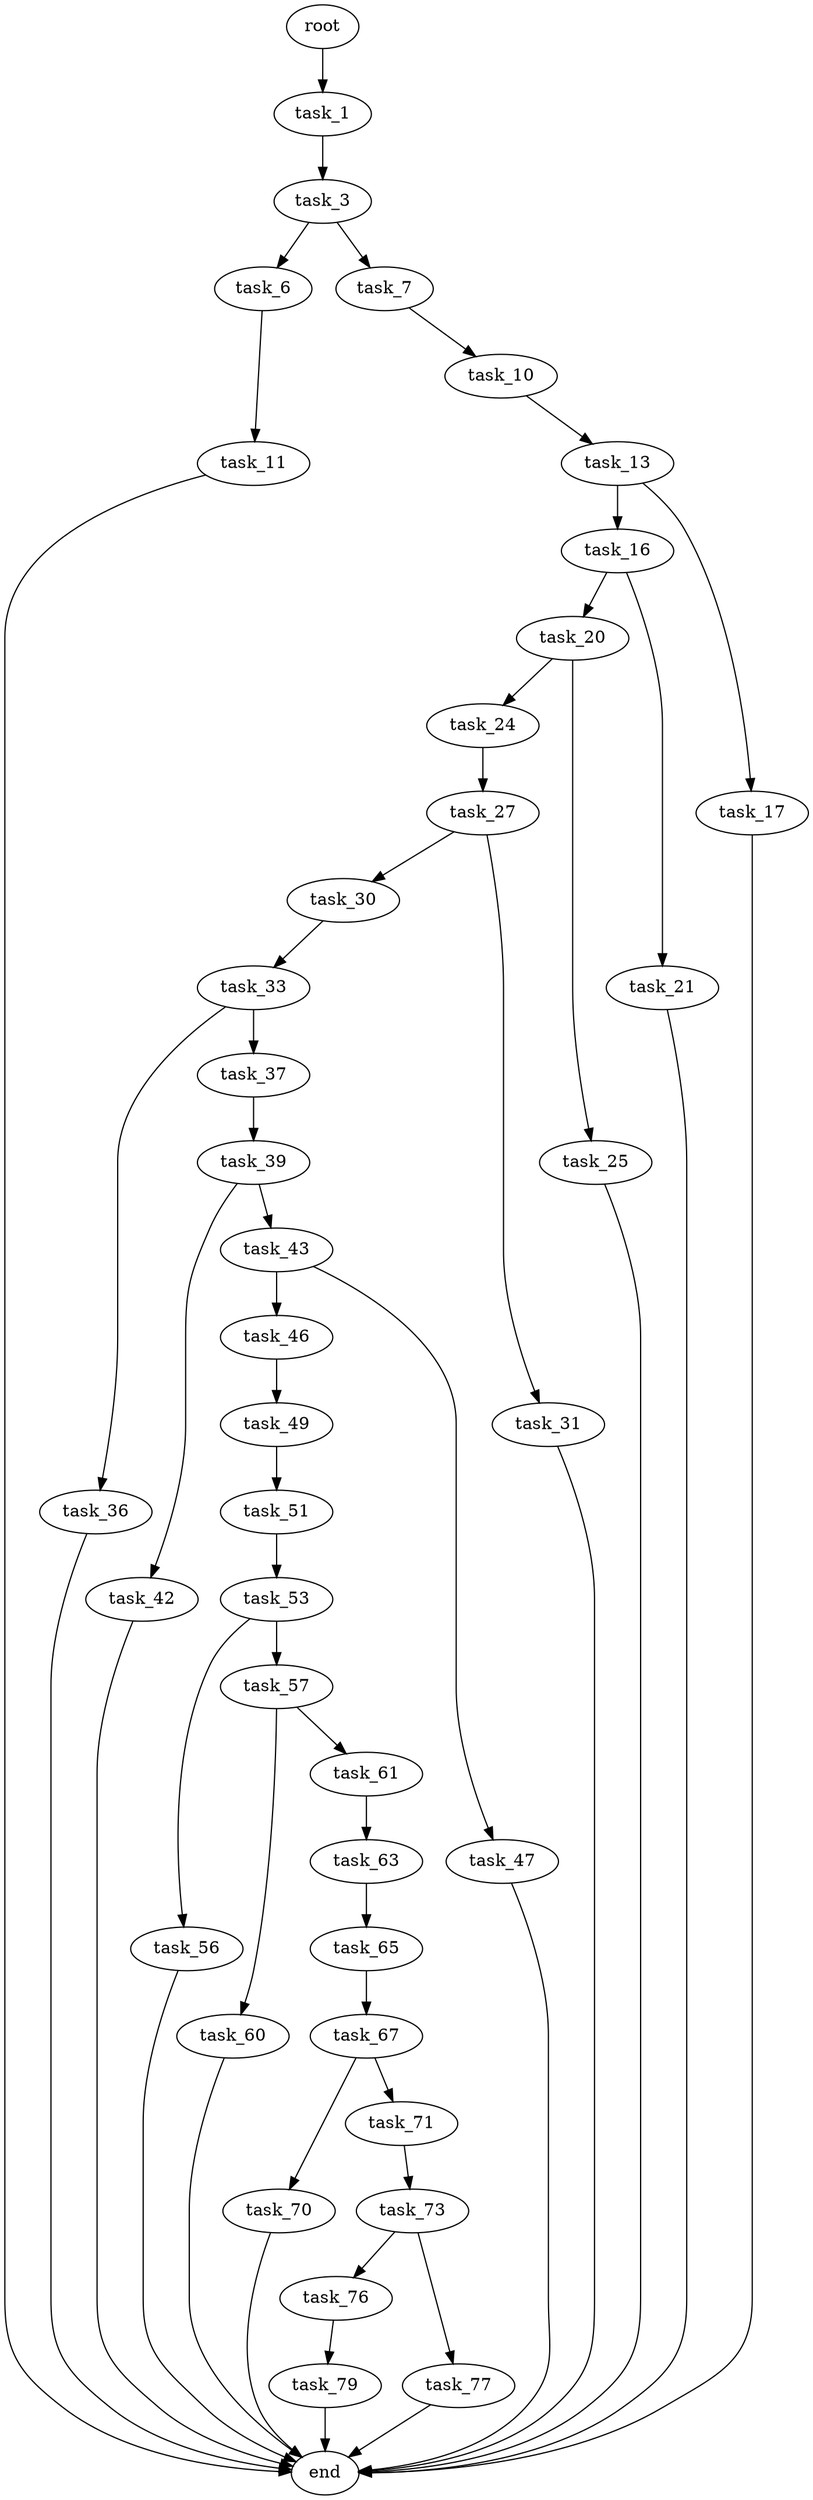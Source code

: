 digraph G {
  root [size="0.000000"];
  task_1 [size="222700764401.000000"];
  task_3 [size="1456941058.000000"];
  task_6 [size="43921289437.000000"];
  task_7 [size="2229695506.000000"];
  task_11 [size="549755813888.000000"];
  task_10 [size="28991029248.000000"];
  task_13 [size="782757789696.000000"];
  end [size="0.000000"];
  task_16 [size="7137359182.000000"];
  task_17 [size="41118075850.000000"];
  task_20 [size="28991029248.000000"];
  task_21 [size="68719476736.000000"];
  task_24 [size="132106240552.000000"];
  task_25 [size="8589934592.000000"];
  task_27 [size="41328688244.000000"];
  task_30 [size="550808474449.000000"];
  task_31 [size="3642828323.000000"];
  task_33 [size="63830935069.000000"];
  task_36 [size="16852123357.000000"];
  task_37 [size="5471188115.000000"];
  task_39 [size="288875657016.000000"];
  task_42 [size="8589934592.000000"];
  task_43 [size="9512355318.000000"];
  task_46 [size="134217728000.000000"];
  task_47 [size="368293445632.000000"];
  task_49 [size="1341709722570.000000"];
  task_51 [size="45776128519.000000"];
  task_53 [size="186693620004.000000"];
  task_56 [size="105652582969.000000"];
  task_57 [size="596561347380.000000"];
  task_60 [size="134217728000.000000"];
  task_61 [size="782757789696.000000"];
  task_63 [size="4029652754.000000"];
  task_65 [size="22307117143.000000"];
  task_67 [size="8589934592.000000"];
  task_70 [size="368293445632.000000"];
  task_71 [size="379858072512.000000"];
  task_73 [size="68719476736.000000"];
  task_76 [size="14153027391.000000"];
  task_77 [size="411273384071.000000"];
  task_79 [size="549755813888.000000"];

  root -> task_1 [size="1.000000"];
  task_1 -> task_3 [size="209715200.000000"];
  task_3 -> task_6 [size="75497472.000000"];
  task_3 -> task_7 [size="75497472.000000"];
  task_6 -> task_11 [size="33554432.000000"];
  task_7 -> task_10 [size="75497472.000000"];
  task_11 -> end [size="1.000000"];
  task_10 -> task_13 [size="75497472.000000"];
  task_13 -> task_16 [size="679477248.000000"];
  task_13 -> task_17 [size="679477248.000000"];
  task_16 -> task_20 [size="411041792.000000"];
  task_16 -> task_21 [size="411041792.000000"];
  task_17 -> end [size="1.000000"];
  task_20 -> task_24 [size="75497472.000000"];
  task_20 -> task_25 [size="75497472.000000"];
  task_21 -> end [size="1.000000"];
  task_24 -> task_27 [size="536870912.000000"];
  task_25 -> end [size="1.000000"];
  task_27 -> task_30 [size="75497472.000000"];
  task_27 -> task_31 [size="75497472.000000"];
  task_30 -> task_33 [size="411041792.000000"];
  task_31 -> end [size="1.000000"];
  task_33 -> task_36 [size="75497472.000000"];
  task_33 -> task_37 [size="75497472.000000"];
  task_36 -> end [size="1.000000"];
  task_37 -> task_39 [size="134217728.000000"];
  task_39 -> task_42 [size="209715200.000000"];
  task_39 -> task_43 [size="209715200.000000"];
  task_42 -> end [size="1.000000"];
  task_43 -> task_46 [size="209715200.000000"];
  task_43 -> task_47 [size="209715200.000000"];
  task_46 -> task_49 [size="209715200.000000"];
  task_47 -> end [size="1.000000"];
  task_49 -> task_51 [size="838860800.000000"];
  task_51 -> task_53 [size="33554432.000000"];
  task_53 -> task_56 [size="134217728.000000"];
  task_53 -> task_57 [size="134217728.000000"];
  task_56 -> end [size="1.000000"];
  task_57 -> task_60 [size="411041792.000000"];
  task_57 -> task_61 [size="411041792.000000"];
  task_60 -> end [size="1.000000"];
  task_61 -> task_63 [size="679477248.000000"];
  task_63 -> task_65 [size="411041792.000000"];
  task_65 -> task_67 [size="411041792.000000"];
  task_67 -> task_70 [size="33554432.000000"];
  task_67 -> task_71 [size="33554432.000000"];
  task_70 -> end [size="1.000000"];
  task_71 -> task_73 [size="838860800.000000"];
  task_73 -> task_76 [size="134217728.000000"];
  task_73 -> task_77 [size="134217728.000000"];
  task_76 -> task_79 [size="679477248.000000"];
  task_77 -> end [size="1.000000"];
  task_79 -> end [size="1.000000"];
}
